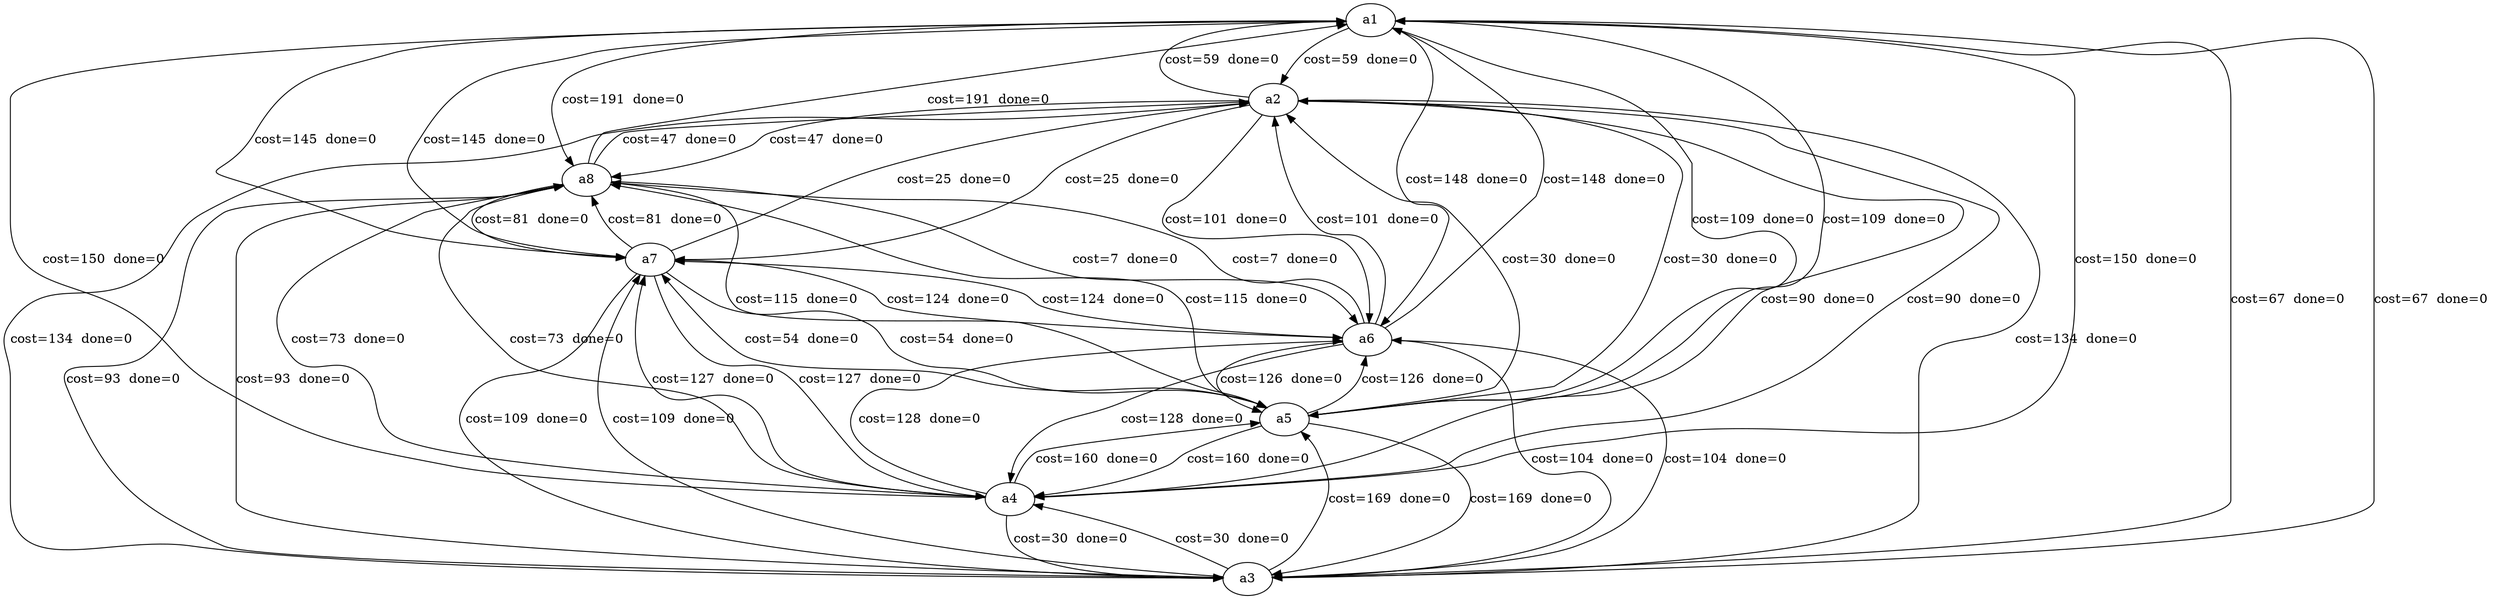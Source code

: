 digraph testkram
{
"a1"
"a2"
"a3"
"a4"
"a5"
"a6"
"a7"
"a8"
"a1" -> "a2" [label="cost=59  done=0  "]
"a1" -> "a3" [label="cost=67  done=0  "]
"a1" -> "a4" [label="cost=150  done=0  "]
"a1" -> "a5" [label="cost=109  done=0  "]
"a1" -> "a6" [label="cost=148  done=0  "]
"a1" -> "a7" [label="cost=145  done=0  "]
"a1" -> "a8" [label="cost=191  done=0  "]
"a2" -> "a1" [label="cost=59  done=0  "]
"a2" -> "a3" [label="cost=134  done=0  "]
"a2" -> "a4" [label="cost=90  done=0  "]
"a2" -> "a5" [label="cost=30  done=0  "]
"a2" -> "a6" [label="cost=101  done=0  "]
"a2" -> "a7" [label="cost=25  done=0  "]
"a2" -> "a8" [label="cost=47  done=0  "]
"a3" -> "a1" [label="cost=67  done=0  "]
"a3" -> "a2" [label="cost=134  done=0  "]
"a3" -> "a4" [label="cost=30  done=0  "]
"a3" -> "a5" [label="cost=169  done=0  "]
"a3" -> "a6" [label="cost=104  done=0  "]
"a3" -> "a7" [label="cost=109  done=0  "]
"a3" -> "a8" [label="cost=93  done=0  "]
"a4" -> "a1" [label="cost=150  done=0  "]
"a4" -> "a2" [label="cost=90  done=0  "]
"a4" -> "a3" [label="cost=30  done=0  "]
"a4" -> "a5" [label="cost=160  done=0  "]
"a4" -> "a6" [label="cost=128  done=0  "]
"a4" -> "a7" [label="cost=127  done=0  "]
"a4" -> "a8" [label="cost=73  done=0  "]
"a5" -> "a1" [label="cost=109  done=0  "]
"a5" -> "a2" [label="cost=30  done=0  "]
"a5" -> "a3" [label="cost=169  done=0  "]
"a5" -> "a4" [label="cost=160  done=0  "]
"a5" -> "a6" [label="cost=126  done=0  "]
"a5" -> "a7" [label="cost=54  done=0  "]
"a5" -> "a8" [label="cost=115  done=0  "]
"a6" -> "a1" [label="cost=148  done=0  "]
"a6" -> "a2" [label="cost=101  done=0  "]
"a6" -> "a3" [label="cost=104  done=0  "]
"a6" -> "a4" [label="cost=128  done=0  "]
"a6" -> "a5" [label="cost=126  done=0  "]
"a6" -> "a7" [label="cost=124  done=0  "]
"a6" -> "a8" [label="cost=7  done=0  "]
"a7" -> "a1" [label="cost=145  done=0  "]
"a7" -> "a2" [label="cost=25  done=0  "]
"a7" -> "a3" [label="cost=109  done=0  "]
"a7" -> "a4" [label="cost=127  done=0  "]
"a7" -> "a5" [label="cost=54  done=0  "]
"a7" -> "a6" [label="cost=124  done=0  "]
"a7" -> "a8" [label="cost=81  done=0  "]
"a8" -> "a1" [label="cost=191  done=0  "]
"a8" -> "a2" [label="cost=47  done=0  "]
"a8" -> "a3" [label="cost=93  done=0  "]
"a8" -> "a4" [label="cost=73  done=0  "]
"a8" -> "a5" [label="cost=115  done=0  "]
"a8" -> "a6" [label="cost=7  done=0  "]
"a8" -> "a7" [label="cost=81  done=0  "]
}
